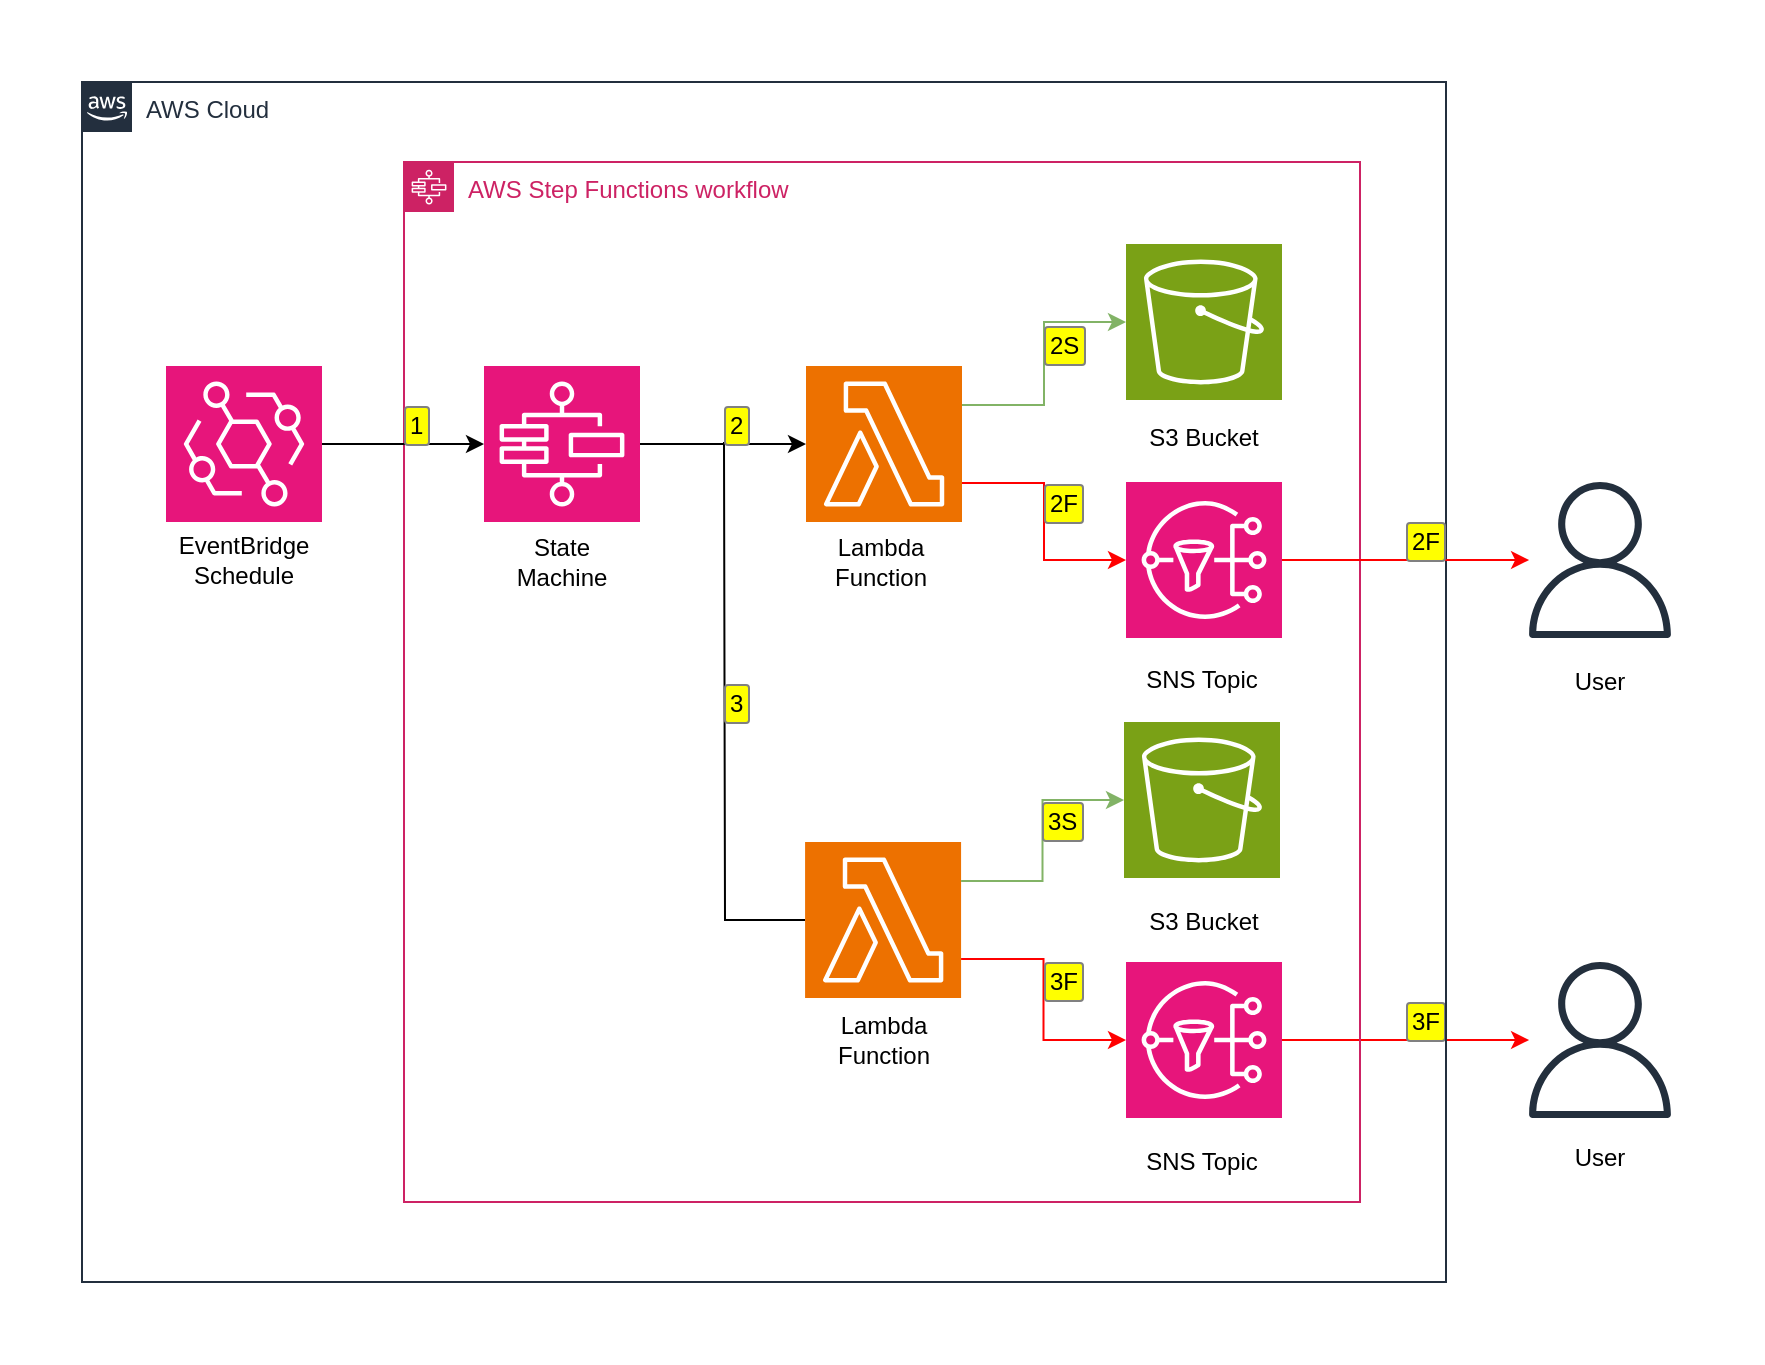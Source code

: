 <mxfile version="23.1.4" type="github">
  <diagram name="Page-1" id="Rdyy5AU9boO1fGuf9hoA">
    <mxGraphModel dx="1434" dy="738" grid="1" gridSize="10" guides="1" tooltips="1" connect="1" arrows="1" fold="1" page="1" pageScale="1" pageWidth="827" pageHeight="1169" math="0" shadow="0">
      <root>
        <mxCell id="0" />
        <mxCell id="1" parent="0" />
        <mxCell id="h0l9JVYS9Mgj9HRo5y_n-1" value="" style="rounded=0;whiteSpace=wrap;html=1;dashed=1;fillColor=none;strokeColor=#FFFFFF;" vertex="1" parent="1">
          <mxGeometry width="880" height="680" as="geometry" />
        </mxCell>
        <mxCell id="h0l9JVYS9Mgj9HRo5y_n-65" style="edgeStyle=orthogonalEdgeStyle;rounded=0;orthogonalLoop=1;jettySize=auto;html=1;exitX=1;exitY=0.5;exitDx=0;exitDy=0;exitPerimeter=0;strokeColor=#ff0000;enumerate=1;enumerateValue=3F;" edge="1" parent="1" source="h0l9JVYS9Mgj9HRo5y_n-11" target="h0l9JVYS9Mgj9HRo5y_n-12">
          <mxGeometry relative="1" as="geometry" />
        </mxCell>
        <mxCell id="h0l9JVYS9Mgj9HRo5y_n-11" value="" style="sketch=0;points=[[0,0,0],[0.25,0,0],[0.5,0,0],[0.75,0,0],[1,0,0],[0,1,0],[0.25,1,0],[0.5,1,0],[0.75,1,0],[1,1,0],[0,0.25,0],[0,0.5,0],[0,0.75,0],[1,0.25,0],[1,0.5,0],[1,0.75,0]];outlineConnect=0;fontColor=#232F3E;fillColor=#E7157B;strokeColor=#ffffff;dashed=0;verticalLabelPosition=bottom;verticalAlign=top;align=center;html=1;fontSize=12;fontStyle=0;aspect=fixed;shape=mxgraph.aws4.resourceIcon;resIcon=mxgraph.aws4.sns;" vertex="1" parent="1">
          <mxGeometry x="562" y="480" width="78" height="78" as="geometry" />
        </mxCell>
        <mxCell id="h0l9JVYS9Mgj9HRo5y_n-12" value="" style="sketch=0;outlineConnect=0;fontColor=#232F3E;gradientColor=none;fillColor=#232F3D;strokeColor=none;dashed=0;verticalLabelPosition=bottom;verticalAlign=top;align=center;html=1;fontSize=12;fontStyle=0;aspect=fixed;pointerEvents=1;shape=mxgraph.aws4.user;" vertex="1" parent="1">
          <mxGeometry x="760" y="480" width="78" height="78" as="geometry" />
        </mxCell>
        <mxCell id="h0l9JVYS9Mgj9HRo5y_n-15" value="AWS Cloud" style="points=[[0,0],[0.25,0],[0.5,0],[0.75,0],[1,0],[1,0.25],[1,0.5],[1,0.75],[1,1],[0.75,1],[0.5,1],[0.25,1],[0,1],[0,0.75],[0,0.5],[0,0.25]];outlineConnect=0;gradientColor=none;html=1;whiteSpace=wrap;fontSize=12;fontStyle=0;container=1;pointerEvents=0;collapsible=0;recursiveResize=0;shape=mxgraph.aws4.group;grIcon=mxgraph.aws4.group_aws_cloud_alt;strokeColor=#232F3E;fillColor=none;verticalAlign=top;align=left;spacingLeft=30;fontColor=#232F3E;dashed=0;" vertex="1" parent="1">
          <mxGeometry x="40" y="40" width="682" height="600" as="geometry" />
        </mxCell>
        <mxCell id="h0l9JVYS9Mgj9HRo5y_n-18" value="S3 Bucket" style="text;html=1;strokeColor=none;fillColor=none;align=center;verticalAlign=middle;whiteSpace=wrap;rounded=0;" vertex="1" parent="h0l9JVYS9Mgj9HRo5y_n-15">
          <mxGeometry x="522" y="158" width="78" height="40" as="geometry" />
        </mxCell>
        <mxCell id="h0l9JVYS9Mgj9HRo5y_n-21" value="EventBridge&lt;br&gt;Schedule" style="text;html=1;strokeColor=none;fillColor=none;align=center;verticalAlign=middle;whiteSpace=wrap;rounded=0;" vertex="1" parent="h0l9JVYS9Mgj9HRo5y_n-15">
          <mxGeometry x="42" y="158" width="78" height="40" as="geometry" />
        </mxCell>
        <mxCell id="h0l9JVYS9Mgj9HRo5y_n-9" value="" style="sketch=0;points=[[0,0,0],[0.25,0,0],[0.5,0,0],[0.75,0,0],[1,0,0],[0,1,0],[0.25,1,0],[0.5,1,0],[0.75,1,0],[1,1,0],[0,0.25,0],[0,0.5,0],[0,0.75,0],[1,0.25,0],[1,0.5,0],[1,0.75,0]];outlineConnect=0;fontColor=#232F3E;fillColor=#7AA116;strokeColor=#ffffff;dashed=0;verticalLabelPosition=bottom;verticalAlign=top;align=center;html=1;fontSize=12;fontStyle=0;aspect=fixed;shape=mxgraph.aws4.resourceIcon;resIcon=mxgraph.aws4.s3;" vertex="1" parent="h0l9JVYS9Mgj9HRo5y_n-15">
          <mxGeometry x="522" y="81" width="78" height="78" as="geometry" />
        </mxCell>
        <mxCell id="h0l9JVYS9Mgj9HRo5y_n-27" value="AWS Step Functions workflow" style="points=[[0,0],[0.25,0],[0.5,0],[0.75,0],[1,0],[1,0.25],[1,0.5],[1,0.75],[1,1],[0.75,1],[0.5,1],[0.25,1],[0,1],[0,0.75],[0,0.5],[0,0.25]];outlineConnect=0;gradientColor=none;html=1;whiteSpace=wrap;fontSize=12;fontStyle=0;container=1;pointerEvents=0;collapsible=0;recursiveResize=0;shape=mxgraph.aws4.group;grIcon=mxgraph.aws4.group_aws_step_functions_workflow;strokeColor=#CD2264;fillColor=none;verticalAlign=top;align=left;spacingLeft=30;fontColor=#CD2264;dashed=0;" vertex="1" parent="h0l9JVYS9Mgj9HRo5y_n-15">
          <mxGeometry x="161" y="40" width="478" height="520" as="geometry" />
        </mxCell>
        <mxCell id="h0l9JVYS9Mgj9HRo5y_n-29" value="" style="sketch=0;points=[[0,0,0],[0.25,0,0],[0.5,0,0],[0.75,0,0],[1,0,0],[0,1,0],[0.25,1,0],[0.5,1,0],[0.75,1,0],[1,1,0],[0,0.25,0],[0,0.5,0],[0,0.75,0],[1,0.25,0],[1,0.5,0],[1,0.75,0]];outlineConnect=0;fontColor=#232F3E;fillColor=#ED7100;strokeColor=#ffffff;dashed=0;verticalLabelPosition=bottom;verticalAlign=top;align=center;html=1;fontSize=12;fontStyle=0;aspect=fixed;shape=mxgraph.aws4.resourceIcon;resIcon=mxgraph.aws4.lambda;" vertex="1" parent="h0l9JVYS9Mgj9HRo5y_n-27">
          <mxGeometry x="201" y="102" width="78" height="78" as="geometry" />
        </mxCell>
        <mxCell id="h0l9JVYS9Mgj9HRo5y_n-33" value="" style="sketch=0;points=[[0,0,0],[0.25,0,0],[0.5,0,0],[0.75,0,0],[1,0,0],[0,1,0],[0.25,1,0],[0.5,1,0],[0.75,1,0],[1,1,0],[0,0.25,0],[0,0.5,0],[0,0.75,0],[1,0.25,0],[1,0.5,0],[1,0.75,0]];outlineConnect=0;fontColor=#232F3E;fillColor=#7AA116;strokeColor=#ffffff;dashed=0;verticalLabelPosition=bottom;verticalAlign=top;align=center;html=1;fontSize=12;fontStyle=0;aspect=fixed;shape=mxgraph.aws4.resourceIcon;resIcon=mxgraph.aws4.s3;" vertex="1" parent="h0l9JVYS9Mgj9HRo5y_n-27">
          <mxGeometry x="360" y="280" width="78" height="78" as="geometry" />
        </mxCell>
        <mxCell id="h0l9JVYS9Mgj9HRo5y_n-36" value="Lambda Function" style="text;html=1;strokeColor=none;fillColor=none;align=center;verticalAlign=middle;whiteSpace=wrap;rounded=0;" vertex="1" parent="h0l9JVYS9Mgj9HRo5y_n-27">
          <mxGeometry x="200.46" y="180" width="77.08" height="40" as="geometry" />
        </mxCell>
        <mxCell id="h0l9JVYS9Mgj9HRo5y_n-57" style="edgeStyle=orthogonalEdgeStyle;rounded=0;orthogonalLoop=1;jettySize=auto;html=1;exitX=0;exitY=0.5;exitDx=0;exitDy=0;exitPerimeter=0;endArrow=none;endFill=0;enumerate=1;enumerateValue=3;" edge="1" parent="h0l9JVYS9Mgj9HRo5y_n-27" source="h0l9JVYS9Mgj9HRo5y_n-32">
          <mxGeometry relative="1" as="geometry">
            <mxPoint x="160" y="140" as="targetPoint" />
          </mxGeometry>
        </mxCell>
        <mxCell id="h0l9JVYS9Mgj9HRo5y_n-32" value="" style="sketch=0;points=[[0,0,0],[0.25,0,0],[0.5,0,0],[0.75,0,0],[1,0,0],[0,1,0],[0.25,1,0],[0.5,1,0],[0.75,1,0],[1,1,0],[0,0.25,0],[0,0.5,0],[0,0.75,0],[1,0.25,0],[1,0.5,0],[1,0.75,0]];outlineConnect=0;fontColor=#232F3E;fillColor=#ED7100;strokeColor=#ffffff;dashed=0;verticalLabelPosition=bottom;verticalAlign=top;align=center;html=1;fontSize=12;fontStyle=0;aspect=fixed;shape=mxgraph.aws4.resourceIcon;resIcon=mxgraph.aws4.lambda;" vertex="1" parent="h0l9JVYS9Mgj9HRo5y_n-27">
          <mxGeometry x="200.54" y="340" width="78" height="78" as="geometry" />
        </mxCell>
        <mxCell id="h0l9JVYS9Mgj9HRo5y_n-19" value="SNS Topic" style="text;html=1;strokeColor=none;fillColor=none;align=center;verticalAlign=middle;whiteSpace=wrap;rounded=0;" vertex="1" parent="h0l9JVYS9Mgj9HRo5y_n-27">
          <mxGeometry x="360" y="480" width="78" height="40" as="geometry" />
        </mxCell>
        <mxCell id="h0l9JVYS9Mgj9HRo5y_n-51" value="SNS Topic" style="text;html=1;strokeColor=none;fillColor=none;align=center;verticalAlign=middle;whiteSpace=wrap;rounded=0;" vertex="1" parent="h0l9JVYS9Mgj9HRo5y_n-27">
          <mxGeometry x="360" y="239" width="78" height="40" as="geometry" />
        </mxCell>
        <mxCell id="h0l9JVYS9Mgj9HRo5y_n-52" value="" style="edgeStyle=orthogonalEdgeStyle;rounded=0;orthogonalLoop=1;jettySize=auto;html=1;enumerate=1;enumerateValue=2;" edge="1" parent="h0l9JVYS9Mgj9HRo5y_n-27" source="h0l9JVYS9Mgj9HRo5y_n-28" target="h0l9JVYS9Mgj9HRo5y_n-29">
          <mxGeometry relative="1" as="geometry" />
        </mxCell>
        <mxCell id="h0l9JVYS9Mgj9HRo5y_n-28" value="" style="sketch=0;points=[[0,0,0],[0.25,0,0],[0.5,0,0],[0.75,0,0],[1,0,0],[0,1,0],[0.25,1,0],[0.5,1,0],[0.75,1,0],[1,1,0],[0,0.25,0],[0,0.5,0],[0,0.75,0],[1,0.25,0],[1,0.5,0],[1,0.75,0]];outlineConnect=0;fontColor=#232F3E;fillColor=#E7157B;strokeColor=#ffffff;dashed=0;verticalLabelPosition=bottom;verticalAlign=top;align=center;html=1;fontSize=12;fontStyle=0;aspect=fixed;shape=mxgraph.aws4.resourceIcon;resIcon=mxgraph.aws4.step_functions;" vertex="1" parent="h0l9JVYS9Mgj9HRo5y_n-27">
          <mxGeometry x="40" y="102" width="78" height="78" as="geometry" />
        </mxCell>
        <mxCell id="h0l9JVYS9Mgj9HRo5y_n-55" style="edgeStyle=orthogonalEdgeStyle;rounded=0;orthogonalLoop=1;jettySize=auto;html=1;exitX=1;exitY=0.25;exitDx=0;exitDy=0;exitPerimeter=0;entryX=0;entryY=0.5;entryDx=0;entryDy=0;entryPerimeter=0;fillColor=#d5e8d4;strokeColor=#82b366;enumerate=1;enumerateValue=3S;" edge="1" parent="h0l9JVYS9Mgj9HRo5y_n-27" source="h0l9JVYS9Mgj9HRo5y_n-32" target="h0l9JVYS9Mgj9HRo5y_n-33">
          <mxGeometry relative="1" as="geometry" />
        </mxCell>
        <mxCell id="h0l9JVYS9Mgj9HRo5y_n-60" value="State&lt;br&gt;Machine" style="text;html=1;strokeColor=none;fillColor=none;align=center;verticalAlign=middle;whiteSpace=wrap;rounded=0;" vertex="1" parent="h0l9JVYS9Mgj9HRo5y_n-27">
          <mxGeometry x="40" y="180" width="78" height="40" as="geometry" />
        </mxCell>
        <mxCell id="h0l9JVYS9Mgj9HRo5y_n-24" value="" style="sketch=0;points=[[0,0,0],[0.25,0,0],[0.5,0,0],[0.75,0,0],[1,0,0],[0,1,0],[0.25,1,0],[0.5,1,0],[0.75,1,0],[1,1,0],[0,0.25,0],[0,0.5,0],[0,0.75,0],[1,0.25,0],[1,0.5,0],[1,0.75,0]];outlineConnect=0;fontColor=#232F3E;fillColor=#E7157B;strokeColor=#ffffff;dashed=0;verticalLabelPosition=bottom;verticalAlign=top;align=center;html=1;fontSize=12;fontStyle=0;aspect=fixed;shape=mxgraph.aws4.resourceIcon;resIcon=mxgraph.aws4.eventbridge;" vertex="1" parent="h0l9JVYS9Mgj9HRo5y_n-15">
          <mxGeometry x="42" y="142" width="78" height="78" as="geometry" />
        </mxCell>
        <mxCell id="h0l9JVYS9Mgj9HRo5y_n-38" value="" style="edgeStyle=orthogonalEdgeStyle;rounded=0;orthogonalLoop=1;jettySize=auto;html=1;enumerate=1;enumerateValue=1;" edge="1" parent="h0l9JVYS9Mgj9HRo5y_n-15" source="h0l9JVYS9Mgj9HRo5y_n-24" target="h0l9JVYS9Mgj9HRo5y_n-28">
          <mxGeometry relative="1" as="geometry" />
        </mxCell>
        <mxCell id="h0l9JVYS9Mgj9HRo5y_n-53" style="edgeStyle=orthogonalEdgeStyle;rounded=0;orthogonalLoop=1;jettySize=auto;html=1;exitX=1;exitY=0.25;exitDx=0;exitDy=0;exitPerimeter=0;fillColor=#d5e8d4;strokeColor=#82b366;enumerate=1;enumerateValue=2S;" edge="1" parent="h0l9JVYS9Mgj9HRo5y_n-15" source="h0l9JVYS9Mgj9HRo5y_n-29" target="h0l9JVYS9Mgj9HRo5y_n-9">
          <mxGeometry relative="1" as="geometry" />
        </mxCell>
        <mxCell id="h0l9JVYS9Mgj9HRo5y_n-22" value="User" style="text;html=1;strokeColor=none;fillColor=none;align=center;verticalAlign=middle;whiteSpace=wrap;rounded=0;" vertex="1" parent="1">
          <mxGeometry x="760" y="558" width="78" height="40" as="geometry" />
        </mxCell>
        <mxCell id="h0l9JVYS9Mgj9HRo5y_n-34" value="S3 Bucket" style="text;html=1;strokeColor=none;fillColor=none;align=center;verticalAlign=middle;whiteSpace=wrap;rounded=0;" vertex="1" parent="1">
          <mxGeometry x="562" y="440" width="78" height="40" as="geometry" />
        </mxCell>
        <mxCell id="h0l9JVYS9Mgj9HRo5y_n-35" value="Lambda Function" style="text;html=1;strokeColor=none;fillColor=none;align=center;verticalAlign=middle;whiteSpace=wrap;rounded=0;" vertex="1" parent="1">
          <mxGeometry x="402" y="499" width="78" height="40" as="geometry" />
        </mxCell>
        <mxCell id="h0l9JVYS9Mgj9HRo5y_n-66" style="edgeStyle=orthogonalEdgeStyle;rounded=0;orthogonalLoop=1;jettySize=auto;html=1;exitX=1;exitY=0.5;exitDx=0;exitDy=0;exitPerimeter=0;strokeColor=#ff0000;endArrow=classic;endFill=1;enumerate=1;enumerateValue=2F;" edge="1" parent="1" source="h0l9JVYS9Mgj9HRo5y_n-50" target="h0l9JVYS9Mgj9HRo5y_n-67">
          <mxGeometry relative="1" as="geometry">
            <mxPoint x="700" y="520" as="targetPoint" />
          </mxGeometry>
        </mxCell>
        <mxCell id="h0l9JVYS9Mgj9HRo5y_n-50" value="" style="sketch=0;points=[[0,0,0],[0.25,0,0],[0.5,0,0],[0.75,0,0],[1,0,0],[0,1,0],[0.25,1,0],[0.5,1,0],[0.75,1,0],[1,1,0],[0,0.25,0],[0,0.5,0],[0,0.75,0],[1,0.25,0],[1,0.5,0],[1,0.75,0]];outlineConnect=0;fontColor=#232F3E;fillColor=#E7157B;strokeColor=#ffffff;dashed=0;verticalLabelPosition=bottom;verticalAlign=top;align=center;html=1;fontSize=12;fontStyle=0;aspect=fixed;shape=mxgraph.aws4.resourceIcon;resIcon=mxgraph.aws4.sns;" vertex="1" parent="1">
          <mxGeometry x="562" y="240" width="78" height="78" as="geometry" />
        </mxCell>
        <mxCell id="h0l9JVYS9Mgj9HRo5y_n-54" style="edgeStyle=orthogonalEdgeStyle;rounded=0;orthogonalLoop=1;jettySize=auto;html=1;exitX=1;exitY=0.75;exitDx=0;exitDy=0;exitPerimeter=0;fillColor=#f8cecc;strokeColor=#FF0000;enumerate=1;enumerateValue=2F;" edge="1" parent="1" source="h0l9JVYS9Mgj9HRo5y_n-29" target="h0l9JVYS9Mgj9HRo5y_n-50">
          <mxGeometry relative="1" as="geometry" />
        </mxCell>
        <mxCell id="h0l9JVYS9Mgj9HRo5y_n-56" style="edgeStyle=orthogonalEdgeStyle;rounded=0;orthogonalLoop=1;jettySize=auto;html=1;exitX=1;exitY=0.75;exitDx=0;exitDy=0;exitPerimeter=0;entryX=0;entryY=0.5;entryDx=0;entryDy=0;entryPerimeter=0;strokeColor=#ff0000;enumerate=1;enumerateValue=3F;" edge="1" parent="1" source="h0l9JVYS9Mgj9HRo5y_n-32" target="h0l9JVYS9Mgj9HRo5y_n-11">
          <mxGeometry relative="1" as="geometry" />
        </mxCell>
        <mxCell id="h0l9JVYS9Mgj9HRo5y_n-59" value="EventBridge&lt;br&gt;Schedule" style="text;html=1;strokeColor=none;fillColor=none;align=center;verticalAlign=middle;whiteSpace=wrap;rounded=0;" vertex="1" parent="1">
          <mxGeometry x="82" y="259" width="78" height="40" as="geometry" />
        </mxCell>
        <mxCell id="h0l9JVYS9Mgj9HRo5y_n-67" value="" style="sketch=0;outlineConnect=0;fontColor=#232F3E;gradientColor=none;fillColor=#232F3D;strokeColor=none;dashed=0;verticalLabelPosition=bottom;verticalAlign=top;align=center;html=1;fontSize=12;fontStyle=0;aspect=fixed;pointerEvents=1;shape=mxgraph.aws4.user;" vertex="1" parent="1">
          <mxGeometry x="760" y="240" width="78" height="78" as="geometry" />
        </mxCell>
        <mxCell id="h0l9JVYS9Mgj9HRo5y_n-68" value="User" style="text;html=1;strokeColor=none;fillColor=none;align=center;verticalAlign=middle;whiteSpace=wrap;rounded=0;" vertex="1" parent="1">
          <mxGeometry x="760" y="320" width="78" height="40" as="geometry" />
        </mxCell>
      </root>
    </mxGraphModel>
  </diagram>
</mxfile>
